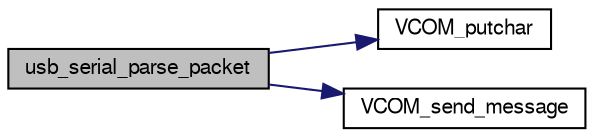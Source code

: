digraph "usb_serial_parse_packet"
{
  edge [fontname="FreeSans",fontsize="10",labelfontname="FreeSans",labelfontsize="10"];
  node [fontname="FreeSans",fontsize="10",shape=record];
  rankdir="LR";
  Node1 [label="usb_serial_parse_packet",height=0.2,width=0.4,color="black", fillcolor="grey75", style="filled", fontcolor="black"];
  Node1 -> Node2 [color="midnightblue",fontsize="10",style="solid",fontname="FreeSans"];
  Node2 [label="VCOM_putchar",height=0.2,width=0.4,color="black", fillcolor="white", style="filled",URL="$lpc21_2usb__ser__hw_8c.html#a19a213d00cf249a4d4d60dbf1a9907d3",tooltip="Writes one character to VCOM port. "];
  Node1 -> Node3 [color="midnightblue",fontsize="10",style="solid",fontname="FreeSans"];
  Node3 [label="VCOM_send_message",height=0.2,width=0.4,color="black", fillcolor="white", style="filled",URL="$lpc21_2usb__ser__hw_8c.html#aad17c325b3e7623c13d24b25fc42fe3b"];
}
